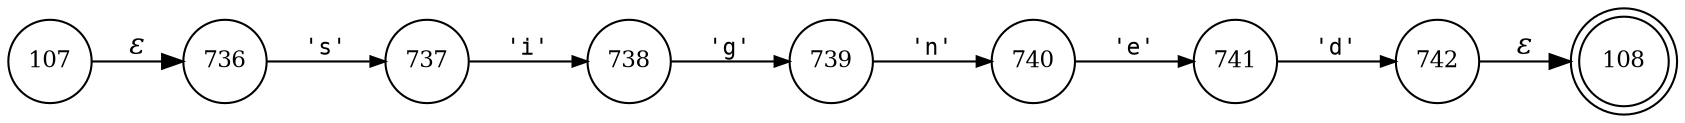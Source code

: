 digraph ATN {
rankdir=LR;
s108[fontsize=11, label="108", shape=doublecircle, fixedsize=true, width=.6];
s736[fontsize=11,label="736", shape=circle, fixedsize=true, width=.55, peripheries=1];
s737[fontsize=11,label="737", shape=circle, fixedsize=true, width=.55, peripheries=1];
s738[fontsize=11,label="738", shape=circle, fixedsize=true, width=.55, peripheries=1];
s739[fontsize=11,label="739", shape=circle, fixedsize=true, width=.55, peripheries=1];
s740[fontsize=11,label="740", shape=circle, fixedsize=true, width=.55, peripheries=1];
s741[fontsize=11,label="741", shape=circle, fixedsize=true, width=.55, peripheries=1];
s742[fontsize=11,label="742", shape=circle, fixedsize=true, width=.55, peripheries=1];
s107[fontsize=11,label="107", shape=circle, fixedsize=true, width=.55, peripheries=1];
s107 -> s736 [fontname="Times-Italic", label="&epsilon;"];
s736 -> s737 [fontsize=11, fontname="Courier", arrowsize=.7, label = "'s'", arrowhead = normal];
s737 -> s738 [fontsize=11, fontname="Courier", arrowsize=.7, label = "'i'", arrowhead = normal];
s738 -> s739 [fontsize=11, fontname="Courier", arrowsize=.7, label = "'g'", arrowhead = normal];
s739 -> s740 [fontsize=11, fontname="Courier", arrowsize=.7, label = "'n'", arrowhead = normal];
s740 -> s741 [fontsize=11, fontname="Courier", arrowsize=.7, label = "'e'", arrowhead = normal];
s741 -> s742 [fontsize=11, fontname="Courier", arrowsize=.7, label = "'d'", arrowhead = normal];
s742 -> s108 [fontname="Times-Italic", label="&epsilon;"];
}
